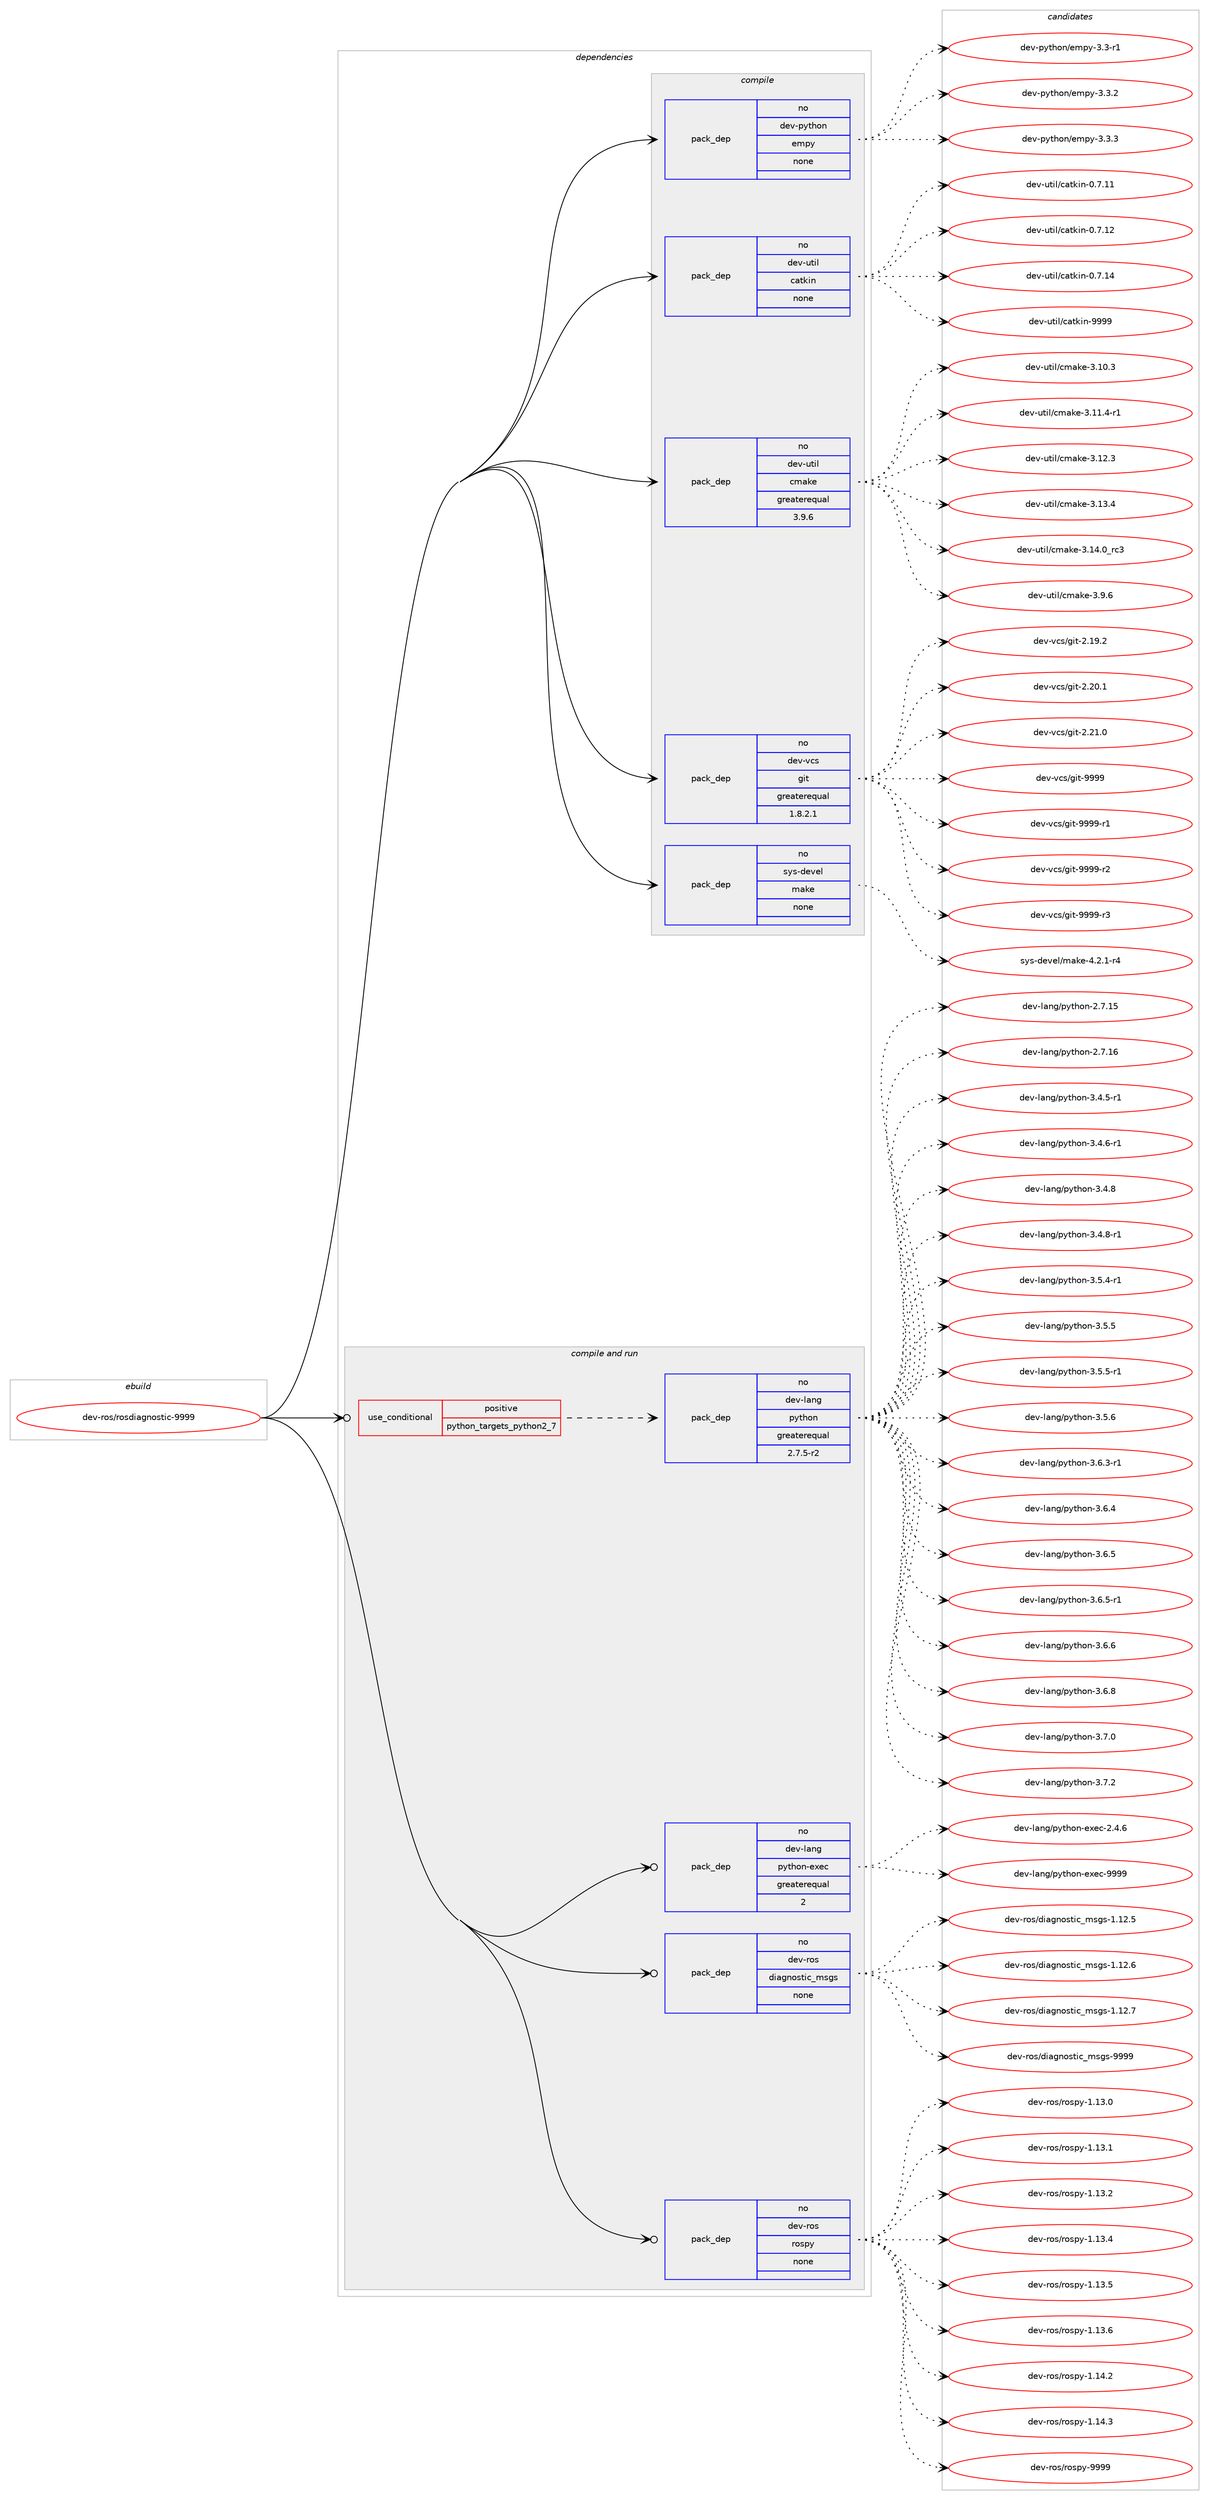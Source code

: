 digraph prolog {

# *************
# Graph options
# *************

newrank=true;
concentrate=true;
compound=true;
graph [rankdir=LR,fontname=Helvetica,fontsize=10,ranksep=1.5];#, ranksep=2.5, nodesep=0.2];
edge  [arrowhead=vee];
node  [fontname=Helvetica,fontsize=10];

# **********
# The ebuild
# **********

subgraph cluster_leftcol {
color=gray;
rank=same;
label=<<i>ebuild</i>>;
id [label="dev-ros/rosdiagnostic-9999", color=red, width=4, href="../dev-ros/rosdiagnostic-9999.svg"];
}

# ****************
# The dependencies
# ****************

subgraph cluster_midcol {
color=gray;
label=<<i>dependencies</i>>;
subgraph cluster_compile {
fillcolor="#eeeeee";
style=filled;
label=<<i>compile</i>>;
subgraph pack1051959 {
dependency1465240 [label=<<TABLE BORDER="0" CELLBORDER="1" CELLSPACING="0" CELLPADDING="4" WIDTH="220"><TR><TD ROWSPAN="6" CELLPADDING="30">pack_dep</TD></TR><TR><TD WIDTH="110">no</TD></TR><TR><TD>dev-python</TD></TR><TR><TD>empy</TD></TR><TR><TD>none</TD></TR><TR><TD></TD></TR></TABLE>>, shape=none, color=blue];
}
id:e -> dependency1465240:w [weight=20,style="solid",arrowhead="vee"];
subgraph pack1051960 {
dependency1465241 [label=<<TABLE BORDER="0" CELLBORDER="1" CELLSPACING="0" CELLPADDING="4" WIDTH="220"><TR><TD ROWSPAN="6" CELLPADDING="30">pack_dep</TD></TR><TR><TD WIDTH="110">no</TD></TR><TR><TD>dev-util</TD></TR><TR><TD>catkin</TD></TR><TR><TD>none</TD></TR><TR><TD></TD></TR></TABLE>>, shape=none, color=blue];
}
id:e -> dependency1465241:w [weight=20,style="solid",arrowhead="vee"];
subgraph pack1051961 {
dependency1465242 [label=<<TABLE BORDER="0" CELLBORDER="1" CELLSPACING="0" CELLPADDING="4" WIDTH="220"><TR><TD ROWSPAN="6" CELLPADDING="30">pack_dep</TD></TR><TR><TD WIDTH="110">no</TD></TR><TR><TD>dev-util</TD></TR><TR><TD>cmake</TD></TR><TR><TD>greaterequal</TD></TR><TR><TD>3.9.6</TD></TR></TABLE>>, shape=none, color=blue];
}
id:e -> dependency1465242:w [weight=20,style="solid",arrowhead="vee"];
subgraph pack1051962 {
dependency1465243 [label=<<TABLE BORDER="0" CELLBORDER="1" CELLSPACING="0" CELLPADDING="4" WIDTH="220"><TR><TD ROWSPAN="6" CELLPADDING="30">pack_dep</TD></TR><TR><TD WIDTH="110">no</TD></TR><TR><TD>dev-vcs</TD></TR><TR><TD>git</TD></TR><TR><TD>greaterequal</TD></TR><TR><TD>1.8.2.1</TD></TR></TABLE>>, shape=none, color=blue];
}
id:e -> dependency1465243:w [weight=20,style="solid",arrowhead="vee"];
subgraph pack1051963 {
dependency1465244 [label=<<TABLE BORDER="0" CELLBORDER="1" CELLSPACING="0" CELLPADDING="4" WIDTH="220"><TR><TD ROWSPAN="6" CELLPADDING="30">pack_dep</TD></TR><TR><TD WIDTH="110">no</TD></TR><TR><TD>sys-devel</TD></TR><TR><TD>make</TD></TR><TR><TD>none</TD></TR><TR><TD></TD></TR></TABLE>>, shape=none, color=blue];
}
id:e -> dependency1465244:w [weight=20,style="solid",arrowhead="vee"];
}
subgraph cluster_compileandrun {
fillcolor="#eeeeee";
style=filled;
label=<<i>compile and run</i>>;
subgraph cond389891 {
dependency1465245 [label=<<TABLE BORDER="0" CELLBORDER="1" CELLSPACING="0" CELLPADDING="4"><TR><TD ROWSPAN="3" CELLPADDING="10">use_conditional</TD></TR><TR><TD>positive</TD></TR><TR><TD>python_targets_python2_7</TD></TR></TABLE>>, shape=none, color=red];
subgraph pack1051964 {
dependency1465246 [label=<<TABLE BORDER="0" CELLBORDER="1" CELLSPACING="0" CELLPADDING="4" WIDTH="220"><TR><TD ROWSPAN="6" CELLPADDING="30">pack_dep</TD></TR><TR><TD WIDTH="110">no</TD></TR><TR><TD>dev-lang</TD></TR><TR><TD>python</TD></TR><TR><TD>greaterequal</TD></TR><TR><TD>2.7.5-r2</TD></TR></TABLE>>, shape=none, color=blue];
}
dependency1465245:e -> dependency1465246:w [weight=20,style="dashed",arrowhead="vee"];
}
id:e -> dependency1465245:w [weight=20,style="solid",arrowhead="odotvee"];
subgraph pack1051965 {
dependency1465247 [label=<<TABLE BORDER="0" CELLBORDER="1" CELLSPACING="0" CELLPADDING="4" WIDTH="220"><TR><TD ROWSPAN="6" CELLPADDING="30">pack_dep</TD></TR><TR><TD WIDTH="110">no</TD></TR><TR><TD>dev-lang</TD></TR><TR><TD>python-exec</TD></TR><TR><TD>greaterequal</TD></TR><TR><TD>2</TD></TR></TABLE>>, shape=none, color=blue];
}
id:e -> dependency1465247:w [weight=20,style="solid",arrowhead="odotvee"];
subgraph pack1051966 {
dependency1465248 [label=<<TABLE BORDER="0" CELLBORDER="1" CELLSPACING="0" CELLPADDING="4" WIDTH="220"><TR><TD ROWSPAN="6" CELLPADDING="30">pack_dep</TD></TR><TR><TD WIDTH="110">no</TD></TR><TR><TD>dev-ros</TD></TR><TR><TD>diagnostic_msgs</TD></TR><TR><TD>none</TD></TR><TR><TD></TD></TR></TABLE>>, shape=none, color=blue];
}
id:e -> dependency1465248:w [weight=20,style="solid",arrowhead="odotvee"];
subgraph pack1051967 {
dependency1465249 [label=<<TABLE BORDER="0" CELLBORDER="1" CELLSPACING="0" CELLPADDING="4" WIDTH="220"><TR><TD ROWSPAN="6" CELLPADDING="30">pack_dep</TD></TR><TR><TD WIDTH="110">no</TD></TR><TR><TD>dev-ros</TD></TR><TR><TD>rospy</TD></TR><TR><TD>none</TD></TR><TR><TD></TD></TR></TABLE>>, shape=none, color=blue];
}
id:e -> dependency1465249:w [weight=20,style="solid",arrowhead="odotvee"];
}
subgraph cluster_run {
fillcolor="#eeeeee";
style=filled;
label=<<i>run</i>>;
}
}

# **************
# The candidates
# **************

subgraph cluster_choices {
rank=same;
color=gray;
label=<<i>candidates</i>>;

subgraph choice1051959 {
color=black;
nodesep=1;
choice1001011184511212111610411111047101109112121455146514511449 [label="dev-python/empy-3.3-r1", color=red, width=4,href="../dev-python/empy-3.3-r1.svg"];
choice1001011184511212111610411111047101109112121455146514650 [label="dev-python/empy-3.3.2", color=red, width=4,href="../dev-python/empy-3.3.2.svg"];
choice1001011184511212111610411111047101109112121455146514651 [label="dev-python/empy-3.3.3", color=red, width=4,href="../dev-python/empy-3.3.3.svg"];
dependency1465240:e -> choice1001011184511212111610411111047101109112121455146514511449:w [style=dotted,weight="100"];
dependency1465240:e -> choice1001011184511212111610411111047101109112121455146514650:w [style=dotted,weight="100"];
dependency1465240:e -> choice1001011184511212111610411111047101109112121455146514651:w [style=dotted,weight="100"];
}
subgraph choice1051960 {
color=black;
nodesep=1;
choice1001011184511711610510847999711610710511045484655464949 [label="dev-util/catkin-0.7.11", color=red, width=4,href="../dev-util/catkin-0.7.11.svg"];
choice1001011184511711610510847999711610710511045484655464950 [label="dev-util/catkin-0.7.12", color=red, width=4,href="../dev-util/catkin-0.7.12.svg"];
choice1001011184511711610510847999711610710511045484655464952 [label="dev-util/catkin-0.7.14", color=red, width=4,href="../dev-util/catkin-0.7.14.svg"];
choice100101118451171161051084799971161071051104557575757 [label="dev-util/catkin-9999", color=red, width=4,href="../dev-util/catkin-9999.svg"];
dependency1465241:e -> choice1001011184511711610510847999711610710511045484655464949:w [style=dotted,weight="100"];
dependency1465241:e -> choice1001011184511711610510847999711610710511045484655464950:w [style=dotted,weight="100"];
dependency1465241:e -> choice1001011184511711610510847999711610710511045484655464952:w [style=dotted,weight="100"];
dependency1465241:e -> choice100101118451171161051084799971161071051104557575757:w [style=dotted,weight="100"];
}
subgraph choice1051961 {
color=black;
nodesep=1;
choice1001011184511711610510847991099710710145514649484651 [label="dev-util/cmake-3.10.3", color=red, width=4,href="../dev-util/cmake-3.10.3.svg"];
choice10010111845117116105108479910997107101455146494946524511449 [label="dev-util/cmake-3.11.4-r1", color=red, width=4,href="../dev-util/cmake-3.11.4-r1.svg"];
choice1001011184511711610510847991099710710145514649504651 [label="dev-util/cmake-3.12.3", color=red, width=4,href="../dev-util/cmake-3.12.3.svg"];
choice1001011184511711610510847991099710710145514649514652 [label="dev-util/cmake-3.13.4", color=red, width=4,href="../dev-util/cmake-3.13.4.svg"];
choice1001011184511711610510847991099710710145514649524648951149951 [label="dev-util/cmake-3.14.0_rc3", color=red, width=4,href="../dev-util/cmake-3.14.0_rc3.svg"];
choice10010111845117116105108479910997107101455146574654 [label="dev-util/cmake-3.9.6", color=red, width=4,href="../dev-util/cmake-3.9.6.svg"];
dependency1465242:e -> choice1001011184511711610510847991099710710145514649484651:w [style=dotted,weight="100"];
dependency1465242:e -> choice10010111845117116105108479910997107101455146494946524511449:w [style=dotted,weight="100"];
dependency1465242:e -> choice1001011184511711610510847991099710710145514649504651:w [style=dotted,weight="100"];
dependency1465242:e -> choice1001011184511711610510847991099710710145514649514652:w [style=dotted,weight="100"];
dependency1465242:e -> choice1001011184511711610510847991099710710145514649524648951149951:w [style=dotted,weight="100"];
dependency1465242:e -> choice10010111845117116105108479910997107101455146574654:w [style=dotted,weight="100"];
}
subgraph choice1051962 {
color=black;
nodesep=1;
choice10010111845118991154710310511645504649574650 [label="dev-vcs/git-2.19.2", color=red, width=4,href="../dev-vcs/git-2.19.2.svg"];
choice10010111845118991154710310511645504650484649 [label="dev-vcs/git-2.20.1", color=red, width=4,href="../dev-vcs/git-2.20.1.svg"];
choice10010111845118991154710310511645504650494648 [label="dev-vcs/git-2.21.0", color=red, width=4,href="../dev-vcs/git-2.21.0.svg"];
choice1001011184511899115471031051164557575757 [label="dev-vcs/git-9999", color=red, width=4,href="../dev-vcs/git-9999.svg"];
choice10010111845118991154710310511645575757574511449 [label="dev-vcs/git-9999-r1", color=red, width=4,href="../dev-vcs/git-9999-r1.svg"];
choice10010111845118991154710310511645575757574511450 [label="dev-vcs/git-9999-r2", color=red, width=4,href="../dev-vcs/git-9999-r2.svg"];
choice10010111845118991154710310511645575757574511451 [label="dev-vcs/git-9999-r3", color=red, width=4,href="../dev-vcs/git-9999-r3.svg"];
dependency1465243:e -> choice10010111845118991154710310511645504649574650:w [style=dotted,weight="100"];
dependency1465243:e -> choice10010111845118991154710310511645504650484649:w [style=dotted,weight="100"];
dependency1465243:e -> choice10010111845118991154710310511645504650494648:w [style=dotted,weight="100"];
dependency1465243:e -> choice1001011184511899115471031051164557575757:w [style=dotted,weight="100"];
dependency1465243:e -> choice10010111845118991154710310511645575757574511449:w [style=dotted,weight="100"];
dependency1465243:e -> choice10010111845118991154710310511645575757574511450:w [style=dotted,weight="100"];
dependency1465243:e -> choice10010111845118991154710310511645575757574511451:w [style=dotted,weight="100"];
}
subgraph choice1051963 {
color=black;
nodesep=1;
choice1151211154510010111810110847109971071014552465046494511452 [label="sys-devel/make-4.2.1-r4", color=red, width=4,href="../sys-devel/make-4.2.1-r4.svg"];
dependency1465244:e -> choice1151211154510010111810110847109971071014552465046494511452:w [style=dotted,weight="100"];
}
subgraph choice1051964 {
color=black;
nodesep=1;
choice10010111845108971101034711212111610411111045504655464953 [label="dev-lang/python-2.7.15", color=red, width=4,href="../dev-lang/python-2.7.15.svg"];
choice10010111845108971101034711212111610411111045504655464954 [label="dev-lang/python-2.7.16", color=red, width=4,href="../dev-lang/python-2.7.16.svg"];
choice1001011184510897110103471121211161041111104551465246534511449 [label="dev-lang/python-3.4.5-r1", color=red, width=4,href="../dev-lang/python-3.4.5-r1.svg"];
choice1001011184510897110103471121211161041111104551465246544511449 [label="dev-lang/python-3.4.6-r1", color=red, width=4,href="../dev-lang/python-3.4.6-r1.svg"];
choice100101118451089711010347112121116104111110455146524656 [label="dev-lang/python-3.4.8", color=red, width=4,href="../dev-lang/python-3.4.8.svg"];
choice1001011184510897110103471121211161041111104551465246564511449 [label="dev-lang/python-3.4.8-r1", color=red, width=4,href="../dev-lang/python-3.4.8-r1.svg"];
choice1001011184510897110103471121211161041111104551465346524511449 [label="dev-lang/python-3.5.4-r1", color=red, width=4,href="../dev-lang/python-3.5.4-r1.svg"];
choice100101118451089711010347112121116104111110455146534653 [label="dev-lang/python-3.5.5", color=red, width=4,href="../dev-lang/python-3.5.5.svg"];
choice1001011184510897110103471121211161041111104551465346534511449 [label="dev-lang/python-3.5.5-r1", color=red, width=4,href="../dev-lang/python-3.5.5-r1.svg"];
choice100101118451089711010347112121116104111110455146534654 [label="dev-lang/python-3.5.6", color=red, width=4,href="../dev-lang/python-3.5.6.svg"];
choice1001011184510897110103471121211161041111104551465446514511449 [label="dev-lang/python-3.6.3-r1", color=red, width=4,href="../dev-lang/python-3.6.3-r1.svg"];
choice100101118451089711010347112121116104111110455146544652 [label="dev-lang/python-3.6.4", color=red, width=4,href="../dev-lang/python-3.6.4.svg"];
choice100101118451089711010347112121116104111110455146544653 [label="dev-lang/python-3.6.5", color=red, width=4,href="../dev-lang/python-3.6.5.svg"];
choice1001011184510897110103471121211161041111104551465446534511449 [label="dev-lang/python-3.6.5-r1", color=red, width=4,href="../dev-lang/python-3.6.5-r1.svg"];
choice100101118451089711010347112121116104111110455146544654 [label="dev-lang/python-3.6.6", color=red, width=4,href="../dev-lang/python-3.6.6.svg"];
choice100101118451089711010347112121116104111110455146544656 [label="dev-lang/python-3.6.8", color=red, width=4,href="../dev-lang/python-3.6.8.svg"];
choice100101118451089711010347112121116104111110455146554648 [label="dev-lang/python-3.7.0", color=red, width=4,href="../dev-lang/python-3.7.0.svg"];
choice100101118451089711010347112121116104111110455146554650 [label="dev-lang/python-3.7.2", color=red, width=4,href="../dev-lang/python-3.7.2.svg"];
dependency1465246:e -> choice10010111845108971101034711212111610411111045504655464953:w [style=dotted,weight="100"];
dependency1465246:e -> choice10010111845108971101034711212111610411111045504655464954:w [style=dotted,weight="100"];
dependency1465246:e -> choice1001011184510897110103471121211161041111104551465246534511449:w [style=dotted,weight="100"];
dependency1465246:e -> choice1001011184510897110103471121211161041111104551465246544511449:w [style=dotted,weight="100"];
dependency1465246:e -> choice100101118451089711010347112121116104111110455146524656:w [style=dotted,weight="100"];
dependency1465246:e -> choice1001011184510897110103471121211161041111104551465246564511449:w [style=dotted,weight="100"];
dependency1465246:e -> choice1001011184510897110103471121211161041111104551465346524511449:w [style=dotted,weight="100"];
dependency1465246:e -> choice100101118451089711010347112121116104111110455146534653:w [style=dotted,weight="100"];
dependency1465246:e -> choice1001011184510897110103471121211161041111104551465346534511449:w [style=dotted,weight="100"];
dependency1465246:e -> choice100101118451089711010347112121116104111110455146534654:w [style=dotted,weight="100"];
dependency1465246:e -> choice1001011184510897110103471121211161041111104551465446514511449:w [style=dotted,weight="100"];
dependency1465246:e -> choice100101118451089711010347112121116104111110455146544652:w [style=dotted,weight="100"];
dependency1465246:e -> choice100101118451089711010347112121116104111110455146544653:w [style=dotted,weight="100"];
dependency1465246:e -> choice1001011184510897110103471121211161041111104551465446534511449:w [style=dotted,weight="100"];
dependency1465246:e -> choice100101118451089711010347112121116104111110455146544654:w [style=dotted,weight="100"];
dependency1465246:e -> choice100101118451089711010347112121116104111110455146544656:w [style=dotted,weight="100"];
dependency1465246:e -> choice100101118451089711010347112121116104111110455146554648:w [style=dotted,weight="100"];
dependency1465246:e -> choice100101118451089711010347112121116104111110455146554650:w [style=dotted,weight="100"];
}
subgraph choice1051965 {
color=black;
nodesep=1;
choice1001011184510897110103471121211161041111104510112010199455046524654 [label="dev-lang/python-exec-2.4.6", color=red, width=4,href="../dev-lang/python-exec-2.4.6.svg"];
choice10010111845108971101034711212111610411111045101120101994557575757 [label="dev-lang/python-exec-9999", color=red, width=4,href="../dev-lang/python-exec-9999.svg"];
dependency1465247:e -> choice1001011184510897110103471121211161041111104510112010199455046524654:w [style=dotted,weight="100"];
dependency1465247:e -> choice10010111845108971101034711212111610411111045101120101994557575757:w [style=dotted,weight="100"];
}
subgraph choice1051966 {
color=black;
nodesep=1;
choice100101118451141111154710010597103110111115116105999510911510311545494649504653 [label="dev-ros/diagnostic_msgs-1.12.5", color=red, width=4,href="../dev-ros/diagnostic_msgs-1.12.5.svg"];
choice100101118451141111154710010597103110111115116105999510911510311545494649504654 [label="dev-ros/diagnostic_msgs-1.12.6", color=red, width=4,href="../dev-ros/diagnostic_msgs-1.12.6.svg"];
choice100101118451141111154710010597103110111115116105999510911510311545494649504655 [label="dev-ros/diagnostic_msgs-1.12.7", color=red, width=4,href="../dev-ros/diagnostic_msgs-1.12.7.svg"];
choice10010111845114111115471001059710311011111511610599951091151031154557575757 [label="dev-ros/diagnostic_msgs-9999", color=red, width=4,href="../dev-ros/diagnostic_msgs-9999.svg"];
dependency1465248:e -> choice100101118451141111154710010597103110111115116105999510911510311545494649504653:w [style=dotted,weight="100"];
dependency1465248:e -> choice100101118451141111154710010597103110111115116105999510911510311545494649504654:w [style=dotted,weight="100"];
dependency1465248:e -> choice100101118451141111154710010597103110111115116105999510911510311545494649504655:w [style=dotted,weight="100"];
dependency1465248:e -> choice10010111845114111115471001059710311011111511610599951091151031154557575757:w [style=dotted,weight="100"];
}
subgraph choice1051967 {
color=black;
nodesep=1;
choice100101118451141111154711411111511212145494649514648 [label="dev-ros/rospy-1.13.0", color=red, width=4,href="../dev-ros/rospy-1.13.0.svg"];
choice100101118451141111154711411111511212145494649514649 [label="dev-ros/rospy-1.13.1", color=red, width=4,href="../dev-ros/rospy-1.13.1.svg"];
choice100101118451141111154711411111511212145494649514650 [label="dev-ros/rospy-1.13.2", color=red, width=4,href="../dev-ros/rospy-1.13.2.svg"];
choice100101118451141111154711411111511212145494649514652 [label="dev-ros/rospy-1.13.4", color=red, width=4,href="../dev-ros/rospy-1.13.4.svg"];
choice100101118451141111154711411111511212145494649514653 [label="dev-ros/rospy-1.13.5", color=red, width=4,href="../dev-ros/rospy-1.13.5.svg"];
choice100101118451141111154711411111511212145494649514654 [label="dev-ros/rospy-1.13.6", color=red, width=4,href="../dev-ros/rospy-1.13.6.svg"];
choice100101118451141111154711411111511212145494649524650 [label="dev-ros/rospy-1.14.2", color=red, width=4,href="../dev-ros/rospy-1.14.2.svg"];
choice100101118451141111154711411111511212145494649524651 [label="dev-ros/rospy-1.14.3", color=red, width=4,href="../dev-ros/rospy-1.14.3.svg"];
choice10010111845114111115471141111151121214557575757 [label="dev-ros/rospy-9999", color=red, width=4,href="../dev-ros/rospy-9999.svg"];
dependency1465249:e -> choice100101118451141111154711411111511212145494649514648:w [style=dotted,weight="100"];
dependency1465249:e -> choice100101118451141111154711411111511212145494649514649:w [style=dotted,weight="100"];
dependency1465249:e -> choice100101118451141111154711411111511212145494649514650:w [style=dotted,weight="100"];
dependency1465249:e -> choice100101118451141111154711411111511212145494649514652:w [style=dotted,weight="100"];
dependency1465249:e -> choice100101118451141111154711411111511212145494649514653:w [style=dotted,weight="100"];
dependency1465249:e -> choice100101118451141111154711411111511212145494649514654:w [style=dotted,weight="100"];
dependency1465249:e -> choice100101118451141111154711411111511212145494649524650:w [style=dotted,weight="100"];
dependency1465249:e -> choice100101118451141111154711411111511212145494649524651:w [style=dotted,weight="100"];
dependency1465249:e -> choice10010111845114111115471141111151121214557575757:w [style=dotted,weight="100"];
}
}

}

